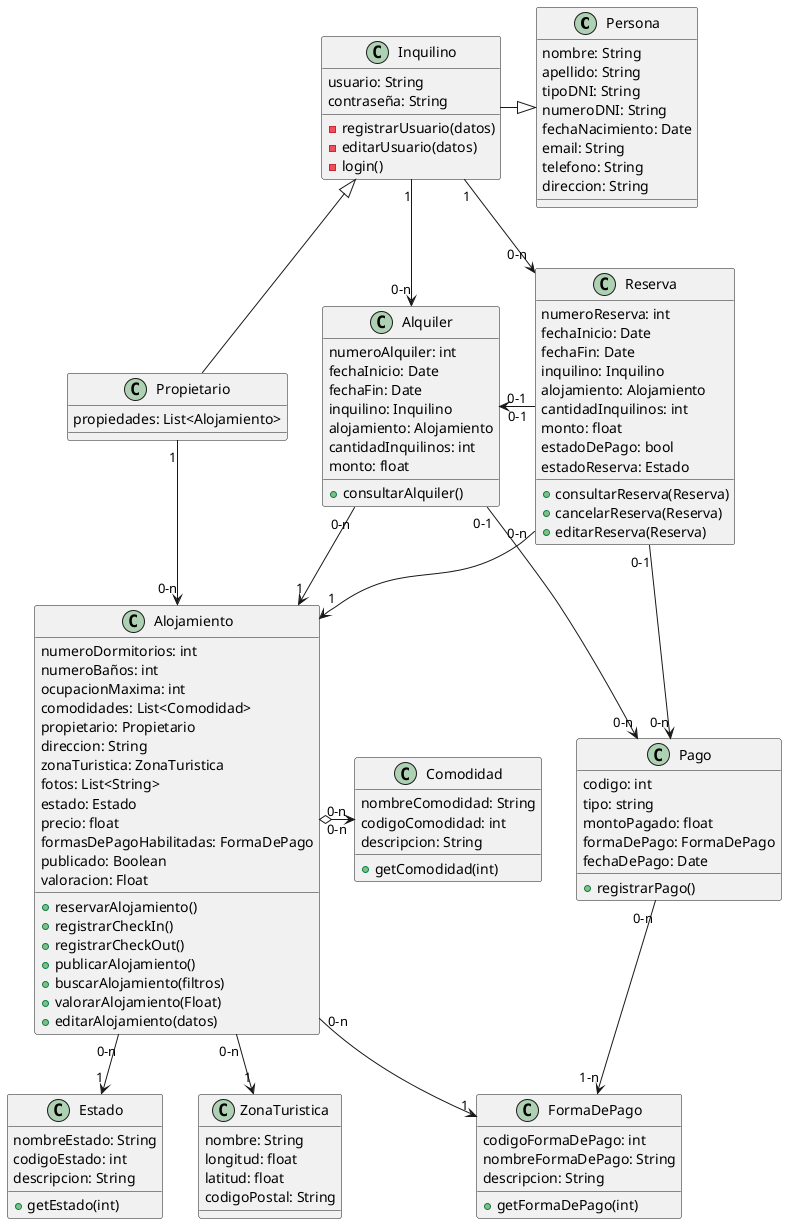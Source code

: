 @startuml EasyHome

class Persona {
    nombre: String
    apellido: String
    tipoDNI: String
    numeroDNI: String
    fechaNacimiento: Date
    email: String
    telefono: String
    direccion: String
}

class Inquilino {
    usuario: String
    contraseña: String
    -registrarUsuario(datos)
    -editarUsuario(datos)
    -login()
}

class Propietario {
    propiedades: List<Alojamiento>
}

class Alojamiento {
    numeroDormitorios: int
    numeroBaños: int
    ocupacionMaxima: int
    comodidades: List<Comodidad>
    propietario: Propietario
    direccion: String
    zonaTuristica: ZonaTuristica
    fotos: List<String>
    estado: Estado
    precio: float
    formasDePagoHabilitadas: FormaDePago
    publicado: Boolean
    valoracion: Float
    +reservarAlojamiento()
    +registrarCheckIn()
    +registrarCheckOut()
    +publicarAlojamiento()
    +buscarAlojamiento(filtros)
    +valorarAlojamiento(Float)
    +editarAlojamiento(datos)
}

class ZonaTuristica {
    nombre: String
    longitud: float
    latitud: float
    codigoPostal: String
}

class Estado {
    nombreEstado: String
    codigoEstado: int
    descripcion: String
    +getEstado(int)
}

class Comodidad {
    nombreComodidad: String
    codigoComodidad: int
    descripcion: String
    +getComodidad(int)
}

class Reserva {
    numeroReserva: int
    fechaInicio: Date
    fechaFin: Date
    inquilino: Inquilino
    alojamiento: Alojamiento
    cantidadInquilinos: int
    monto: float
    estadoDePago: bool
    estadoReserva: Estado
    +consultarReserva(Reserva)
    +cancelarReserva(Reserva)
    +editarReserva(Reserva)
}

class Pago {
    codigo: int
    tipo: string
    montoPagado: float
    formaDePago: FormaDePago
    fechaDePago: Date
    +registrarPago()
}

class FormaDePago {
    codigoFormaDePago: int
    nombreFormaDePago: String
    descripcion: String
    +getFormaDePago(int)
}

class Alquiler {
    numeroAlquiler: int
    fechaInicio: Date
    fechaFin: Date
    inquilino: Inquilino
    alojamiento: Alojamiento
    cantidadInquilinos: int
    monto: float
    +consultarAlquiler()
}

Persona <|-left- Inquilino
Inquilino <|-right- Propietario

Alojamiento "0-n" <-left- "1" Propietario
Alojamiento "0-n" o-> "0-n" Comodidad
Alojamiento "0-n" --> "1" ZonaTuristica
Alojamiento "0-n" --> "1" Estado
Alojamiento "0-n" -->  "1" FormaDePago

Inquilino "1" --> "0-n" Reserva
Inquilino "1" --> "0-n" Alquiler
Alojamiento "1" <-up- "0-n" Reserva
Alojamiento "1" <-up- "0-n" Alquiler
Reserva "0-1" -left-> "0-1" Alquiler

Pago "0-n" --> "1-n" FormaDePago
Reserva "0-1" --> "0-n" Pago
Alquiler "0-1" --> "0-n" Pago

@enduml